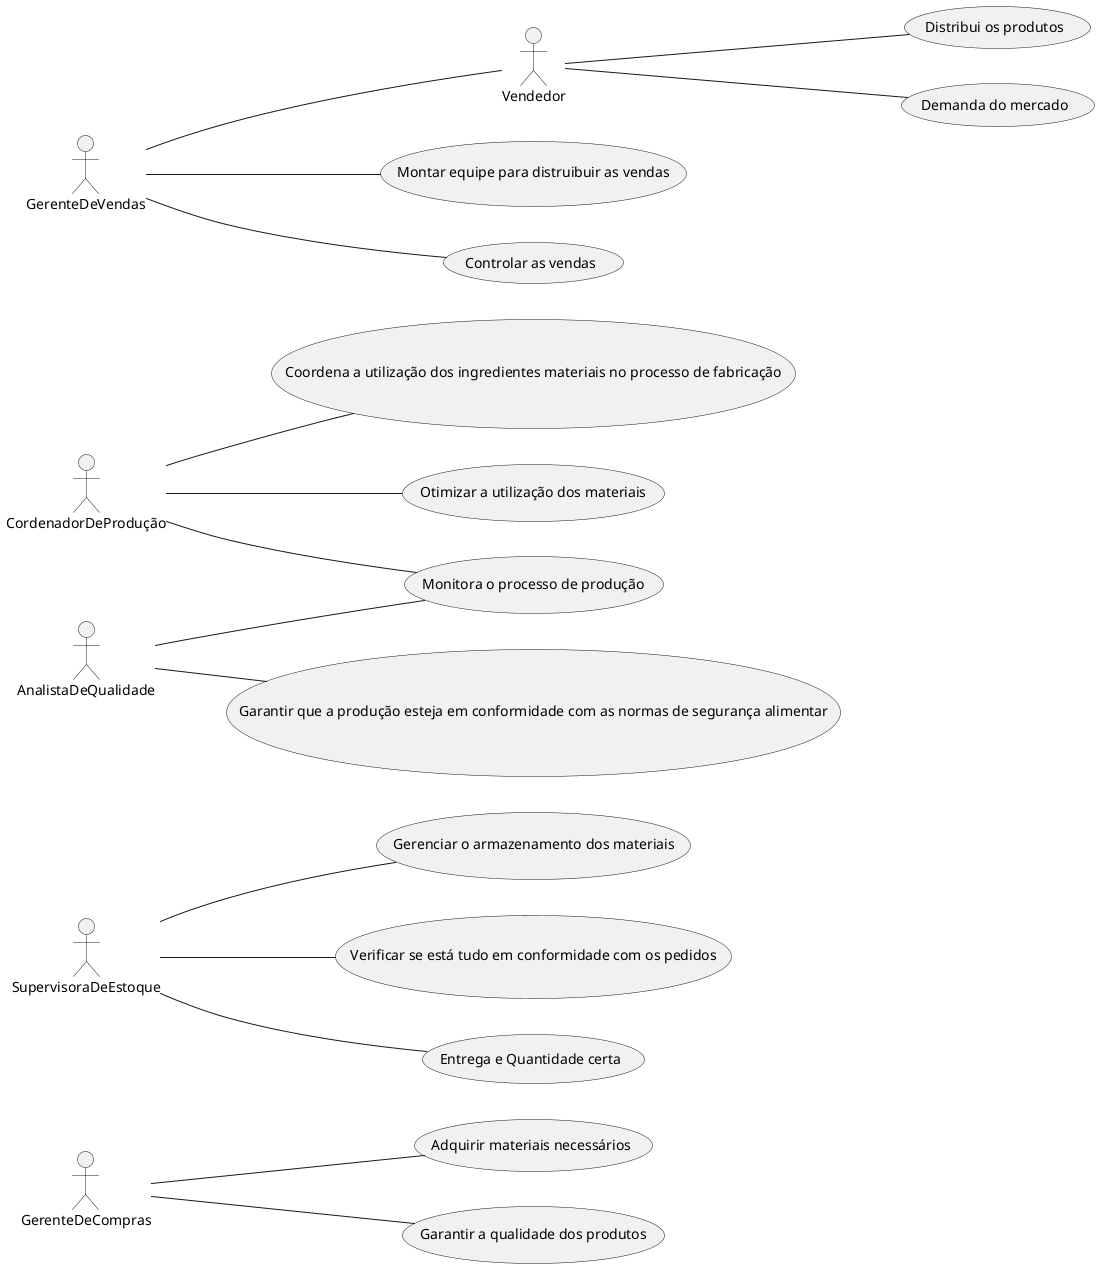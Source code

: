 @startuml 
    
left to right direction

actor GerenteDeCompras as gc
actor SupervisoraDeEstoque as se
actor CordenadorDeProdução as cp
actor AnalistaDeQualidade as aq
actor Vendedor as vd
actor GerenteDeVendas as gv

usecase "Adquirir materiais necessários" as amn
usecase "Garantir a qualidade dos produtos" as gqdp
usecase "Gerenciar o armazenamento dos materiais" as gadm
usecase "Verificar se está tudo em conformidade com os pedidos" as vcp
usecase "Coordena a utilização dos ingredientes materiais no processo de fabricação" as cuimpf
usecase "Entrega e Quantidade certa" as eqc
usecase "Otimizar a utilização dos materiais" as oudm
usecase "Monitora o processo de produção" as mpdp
usecase "Garantir que a produção esteja em conformidade com as normas de segurança alimentar" as gpec
usecase "Distribui os produtos" as dop
usecase "Demanda do mercado" as ddm
usecase "Montar equipe para distruibuir as vendas" as dv
usecase "Controlar as vendas" as cav
gc -- amn
gc -- gqdp
se -- gadm
se -- vcp
cp -- cuimpf
se -- eqc
cp -- oudm
cp -- mpdp
aq -- mpdp
aq -- gpec
vd -- dop
vd -- ddm
gv -- vd
gv -- cav
gv -- dv

@endluml